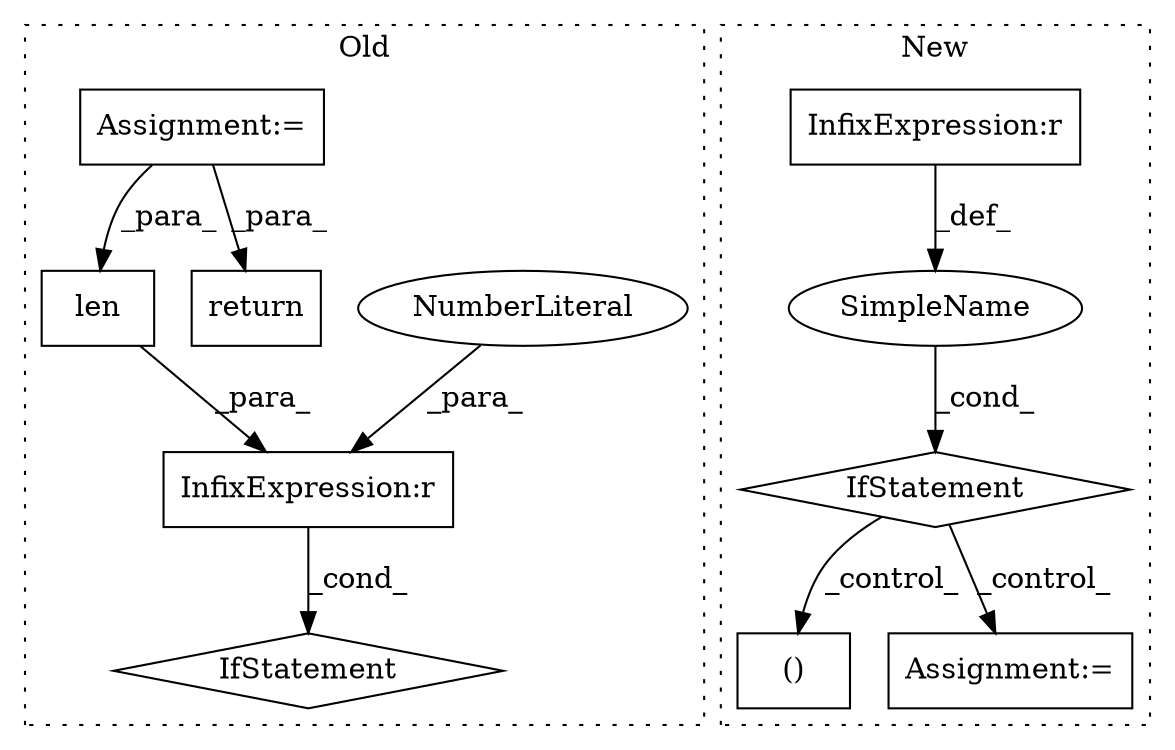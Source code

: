 digraph G {
subgraph cluster0 {
1 [label="len" a="32" s="11870,11881" l="4,1" shape="box"];
3 [label="InfixExpression:r" a="27" s="11882" l="3" shape="box"];
4 [label="IfStatement" a="25" s="11887" l="3" shape="diamond"];
5 [label="NumberLiteral" a="34" s="11885" l="1" shape="ellipse"];
8 [label="Assignment:=" a="7" s="11673" l="1" shape="box"];
11 [label="return" a="41" s="11861" l="7" shape="box"];
label = "Old";
style="dotted";
}
subgraph cluster1 {
2 [label="()" a="106" s="15221" l="52" shape="box"];
6 [label="IfStatement" a="25" s="15164,15204" l="4,2" shape="diamond"];
7 [label="SimpleName" a="42" s="" l="" shape="ellipse"];
9 [label="InfixExpression:r" a="27" s="15188" l="4" shape="box"];
10 [label="Assignment:=" a="7" s="15359" l="1" shape="box"];
label = "New";
style="dotted";
}
1 -> 3 [label="_para_"];
3 -> 4 [label="_cond_"];
5 -> 3 [label="_para_"];
6 -> 2 [label="_control_"];
6 -> 10 [label="_control_"];
7 -> 6 [label="_cond_"];
8 -> 11 [label="_para_"];
8 -> 1 [label="_para_"];
9 -> 7 [label="_def_"];
}
